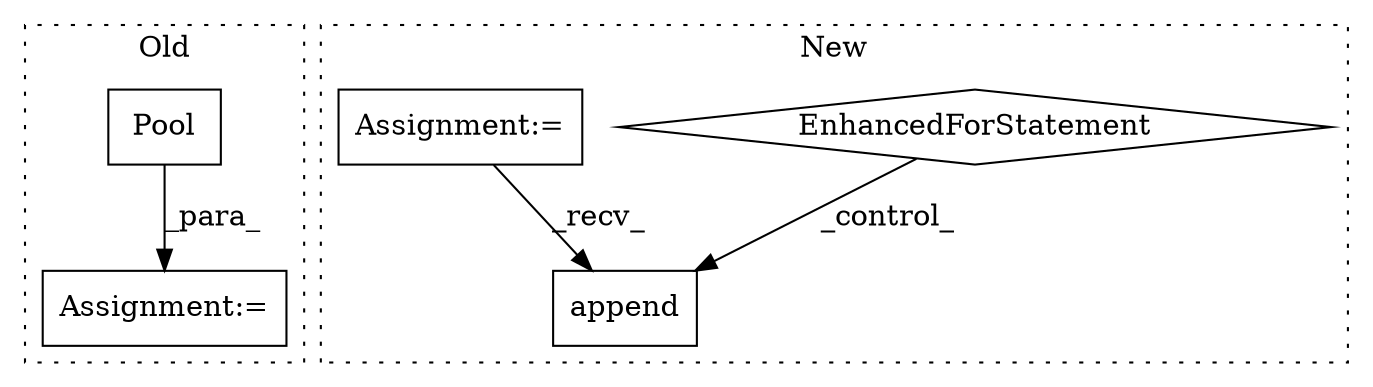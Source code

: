 digraph G {
subgraph cluster0 {
1 [label="Pool" a="32" s="6886,6909" l="5,1" shape="box"];
3 [label="Assignment:=" a="7" s="6885" l="1" shape="box"];
label = "Old";
style="dotted";
}
subgraph cluster1 {
2 [label="append" a="32" s="6164,6174" l="7,1" shape="box"];
4 [label="EnhancedForStatement" a="70" s="5952,6107" l="57,2" shape="diamond"];
5 [label="Assignment:=" a="7" s="5624" l="1" shape="box"];
label = "New";
style="dotted";
}
1 -> 3 [label="_para_"];
4 -> 2 [label="_control_"];
5 -> 2 [label="_recv_"];
}
